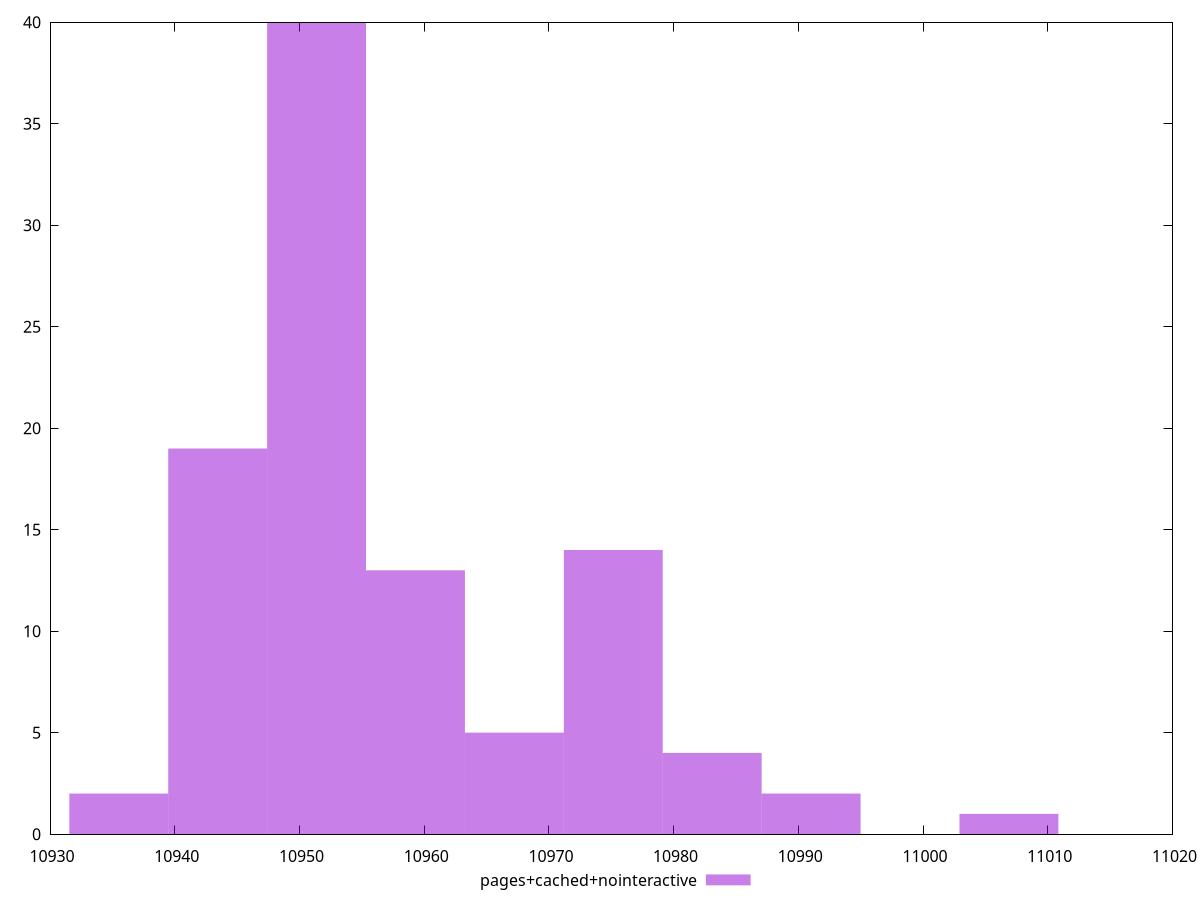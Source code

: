 $_pagesCachedNointeractive <<EOF
10975.164264070603 14
10943.444136139764 19
10991.024328036023 2
10951.374168122473 40
10959.304200105184 13
11006.884392001442 1
10983.094296053314 4
10967.234232087892 5
10935.514104157053 2
EOF
set key outside below
set terminal pngcairo
set output "report_00004_2020-11-02T20-21-41.718Z/interactive/pages+cached+nointeractive//raw_hist.png"
set yrange [0:40]
set boxwidth 7.9300319827099734
set style fill transparent solid 0.5 noborder
plot $_pagesCachedNointeractive title "pages+cached+nointeractive" with boxes ,